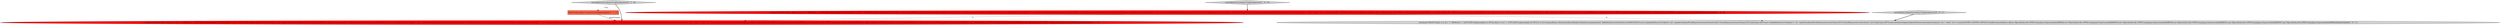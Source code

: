 digraph {
3 [style = filled, label = "testQuery(\"SELECT dim1, dim2, l1.v, l2.v\" + \"FROM foo\" + \"LEFT JOIN lookup.lookyloo l1 ON foo.dim1 = l1.k\" + \"LEFT JOIN lookup.lookyloo l2 ON foo.dim2 = l2.k\",queryContext,ImmutableList.of(newScanQueryBuilder().dataSource(join(join(new TableDataSource(CalciteTests.DATASOURCE1),new LookupDataSource(\"lookyloo\"),\"j0.\",equalsCondition(DruidExpression.fromColumn(\"dim1\"),DruidExpression.fromColumn(\"j0.k\")),JoinType.LEFT),new LookupDataSource(\"lookyloo\"),\"_j0.\",equalsCondition(DruidExpression.fromColumn(\"dim2\"),DruidExpression.fromColumn(\"_j0.k\")),JoinType.LEFT)).intervals(querySegmentSpec(Filtration.eternity())).columns(\"_j0.v\",\"dim1\",\"dim2\",\"j0.v\").context(queryContext).build()),ImmutableList.of(new Object((((edu.fdu.CPPDG.tinypdg.pe.ExpressionInfo@8f82b2,new Object((((edu.fdu.CPPDG.tinypdg.pe.ExpressionInfo@8f82b9,new Object((((edu.fdu.CPPDG.tinypdg.pe.ExpressionInfo@8f82c0,new Object((((edu.fdu.CPPDG.tinypdg.pe.ExpressionInfo@8f82c7,new Object((((edu.fdu.CPPDG.tinypdg.pe.ExpressionInfo@8f82ce,new Object((((edu.fdu.CPPDG.tinypdg.pe.ExpressionInfo@8f82d5))@@@3@@@['0', '1', '0']", fillcolor = red, shape = ellipse image = "AAA1AAABBB2BBB"];
6 [style = filled, label = "testQuery(\"SELECT dim2, l1.v, l2.v\" + \"FROM foo\" + \"LEFT JOIN lookup.lookyloo l1 ON foo.dim2 = l1.k\" + \"LEFT JOIN lookup.lookyloo l2 ON l1.k = l2.k\",ImmutableList.of(newScanQueryBuilder().dataSource(join(join(new TableDataSource(CalciteTests.DATASOURCE1),new LookupDataSource(\"lookyloo\"),\"j0.\",equalsCondition(DruidExpression.fromColumn(\"dim2\"),DruidExpression.fromColumn(\"j0.k\")),JoinType.LEFT),new LookupDataSource(\"lookyloo\"),\"_j0.\",equalsCondition(DruidExpression.fromColumn(\"j0.k\"),DruidExpression.fromColumn(\"_j0.k\")),JoinType.LEFT)).intervals(querySegmentSpec(Filtration.eternity())).columns(\"_j0.v\",\"dim2\",\"j0.v\").context(QUERY_CONTEXT_DEFAULT).build()),ImmutableList.of(new Object((((edu.fdu.CPPDG.tinypdg.pe.ExpressionInfo@8f832f,new Object((((edu.fdu.CPPDG.tinypdg.pe.ExpressionInfo@8f8335,new Object((((edu.fdu.CPPDG.tinypdg.pe.ExpressionInfo@8f833b,new Object((((edu.fdu.CPPDG.tinypdg.pe.ExpressionInfo@8f8341,new Object((((edu.fdu.CPPDG.tinypdg.pe.ExpressionInfo@8f8347,new Object((((edu.fdu.CPPDG.tinypdg.pe.ExpressionInfo@8f834d))@@@3@@@['0', '0', '1']", fillcolor = lightgray, shape = ellipse image = "AAA0AAABBB3BBB"];
2 [style = filled, label = "Map<String,Object> queryContext@@@2@@@['0', '1', '0']", fillcolor = tomato, shape = box image = "AAA1AAABBB2BBB"];
5 [style = filled, label = "testLeftJoinLookupOntoLookupUsingJoinOperator['0', '0', '1']", fillcolor = lightgray, shape = diamond image = "AAA0AAABBB3BBB"];
1 [style = filled, label = "testQuery(\"SELECT dim1, dim2, l1.v, l2.v\" + \"FROM foo\" + \"LEFT JOIN lookup.lookyloo l1 ON foo.dim1 = l1.k\" + \"LEFT JOIN lookup.lookyloo l2 ON foo.dim2 = l2.k\",ImmutableList.of(newScanQueryBuilder().dataSource(join(join(new TableDataSource(CalciteTests.DATASOURCE1),new LookupDataSource(\"lookyloo\"),\"j0.\",equalsCondition(DruidExpression.fromColumn(\"dim1\"),DruidExpression.fromColumn(\"j0.k\")),JoinType.LEFT),new LookupDataSource(\"lookyloo\"),\"_j0.\",equalsCondition(DruidExpression.fromColumn(\"dim2\"),DruidExpression.fromColumn(\"_j0.k\")),JoinType.LEFT)).intervals(querySegmentSpec(Filtration.eternity())).columns(\"_j0.v\",\"dim1\",\"dim2\",\"j0.v\").context(QUERY_CONTEXT_DEFAULT).build()),ImmutableList.of(new Object((((edu.fdu.CPPDG.tinypdg.pe.ExpressionInfo@8f8231,new Object((((edu.fdu.CPPDG.tinypdg.pe.ExpressionInfo@8f8238,new Object((((edu.fdu.CPPDG.tinypdg.pe.ExpressionInfo@8f823f,new Object((((edu.fdu.CPPDG.tinypdg.pe.ExpressionInfo@8f8246,new Object((((edu.fdu.CPPDG.tinypdg.pe.ExpressionInfo@8f824d,new Object((((edu.fdu.CPPDG.tinypdg.pe.ExpressionInfo@8f8254))@@@3@@@['1', '0', '0']", fillcolor = red, shape = ellipse image = "AAA1AAABBB1BBB"];
0 [style = filled, label = "testLeftJoinTwoLookupsUsingJoinOperator['1', '0', '0']", fillcolor = lightgray, shape = diamond image = "AAA0AAABBB1BBB"];
4 [style = filled, label = "testLeftJoinTwoLookupsUsingJoinOperator['0', '1', '0']", fillcolor = lightgray, shape = diamond image = "AAA0AAABBB2BBB"];
4->3 [style = bold, label=""];
2->3 [style = solid, label="queryContext"];
1->3 [style = dashed, label="0"];
5->6 [style = bold, label=""];
1->6 [style = dashed, label="0"];
0->1 [style = bold, label=""];
4->2 [style = dotted, label="true"];
}
